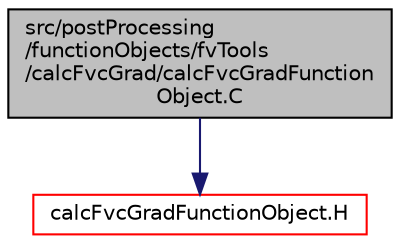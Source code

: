 digraph "src/postProcessing/functionObjects/fvTools/calcFvcGrad/calcFvcGradFunctionObject.C"
{
  bgcolor="transparent";
  edge [fontname="Helvetica",fontsize="10",labelfontname="Helvetica",labelfontsize="10"];
  node [fontname="Helvetica",fontsize="10",shape=record];
  Node1 [label="src/postProcessing\l/functionObjects/fvTools\l/calcFvcGrad/calcFvcGradFunction\lObject.C",height=0.2,width=0.4,color="black", fillcolor="grey75", style="filled", fontcolor="black"];
  Node1 -> Node2 [color="midnightblue",fontsize="10",style="solid",fontname="Helvetica"];
  Node2 [label="calcFvcGradFunctionObject.H",height=0.2,width=0.4,color="red",URL="$a09290.html"];
}
